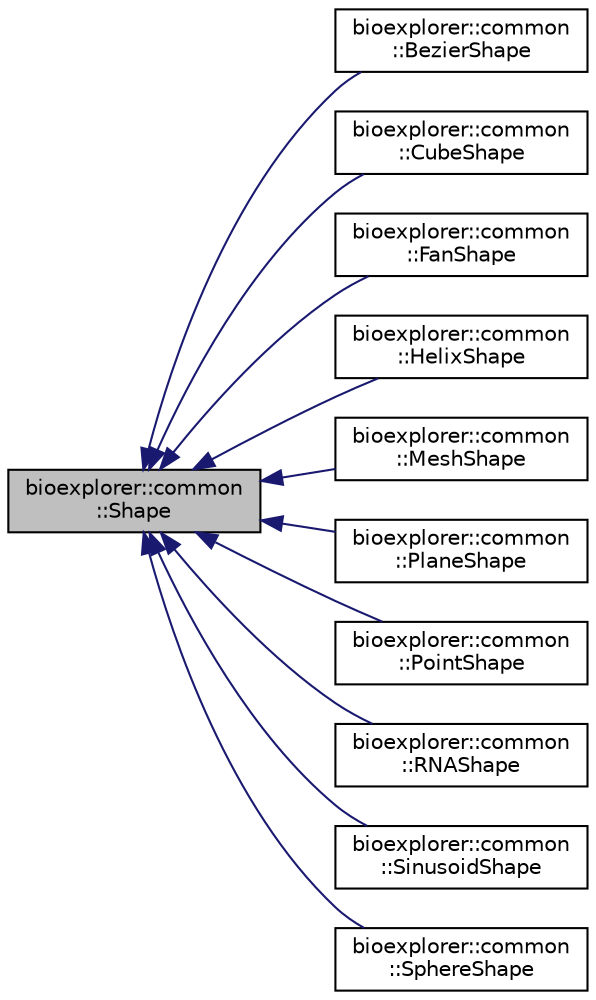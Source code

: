 digraph "bioexplorer::common::Shape"
{
 // LATEX_PDF_SIZE
  edge [fontname="Helvetica",fontsize="10",labelfontname="Helvetica",labelfontsize="10"];
  node [fontname="Helvetica",fontsize="10",shape=record];
  rankdir="LR";
  Node1 [label="bioexplorer::common\l::Shape",height=0.2,width=0.4,color="black", fillcolor="grey75", style="filled", fontcolor="black",tooltip="The shape class allows the creation of 3D shapes generated by a number of element instances...."];
  Node1 -> Node2 [dir="back",color="midnightblue",fontsize="10",style="solid",fontname="Helvetica"];
  Node2 [label="bioexplorer::common\l::BezierShape",height=0.2,width=0.4,color="black", fillcolor="white", style="filled",URL="$d2/d30/classbioexplorer_1_1common_1_1BezierShape.html",tooltip=" "];
  Node1 -> Node3 [dir="back",color="midnightblue",fontsize="10",style="solid",fontname="Helvetica"];
  Node3 [label="bioexplorer::common\l::CubeShape",height=0.2,width=0.4,color="black", fillcolor="white", style="filled",URL="$d5/dd3/classbioexplorer_1_1common_1_1CubeShape.html",tooltip=" "];
  Node1 -> Node4 [dir="back",color="midnightblue",fontsize="10",style="solid",fontname="Helvetica"];
  Node4 [label="bioexplorer::common\l::FanShape",height=0.2,width=0.4,color="black", fillcolor="white", style="filled",URL="$dc/d3d/classbioexplorer_1_1common_1_1FanShape.html",tooltip=" "];
  Node1 -> Node5 [dir="back",color="midnightblue",fontsize="10",style="solid",fontname="Helvetica"];
  Node5 [label="bioexplorer::common\l::HelixShape",height=0.2,width=0.4,color="black", fillcolor="white", style="filled",URL="$de/d5f/classbioexplorer_1_1common_1_1HelixShape.html",tooltip=" "];
  Node1 -> Node6 [dir="back",color="midnightblue",fontsize="10",style="solid",fontname="Helvetica"];
  Node6 [label="bioexplorer::common\l::MeshShape",height=0.2,width=0.4,color="black", fillcolor="white", style="filled",URL="$df/d25/classbioexplorer_1_1common_1_1MeshShape.html",tooltip=" "];
  Node1 -> Node7 [dir="back",color="midnightblue",fontsize="10",style="solid",fontname="Helvetica"];
  Node7 [label="bioexplorer::common\l::PlaneShape",height=0.2,width=0.4,color="black", fillcolor="white", style="filled",URL="$d8/d3b/classbioexplorer_1_1common_1_1PlaneShape.html",tooltip=" "];
  Node1 -> Node8 [dir="back",color="midnightblue",fontsize="10",style="solid",fontname="Helvetica"];
  Node8 [label="bioexplorer::common\l::PointShape",height=0.2,width=0.4,color="black", fillcolor="white", style="filled",URL="$d7/d5c/classbioexplorer_1_1common_1_1PointShape.html",tooltip=" "];
  Node1 -> Node9 [dir="back",color="midnightblue",fontsize="10",style="solid",fontname="Helvetica"];
  Node9 [label="bioexplorer::common\l::RNAShape",height=0.2,width=0.4,color="black", fillcolor="white", style="filled",URL="$d4/dc3/classbioexplorer_1_1common_1_1RNAShape.html",tooltip=" "];
  Node1 -> Node10 [dir="back",color="midnightblue",fontsize="10",style="solid",fontname="Helvetica"];
  Node10 [label="bioexplorer::common\l::SinusoidShape",height=0.2,width=0.4,color="black", fillcolor="white", style="filled",URL="$d4/d37/classbioexplorer_1_1common_1_1SinusoidShape.html",tooltip=" "];
  Node1 -> Node11 [dir="back",color="midnightblue",fontsize="10",style="solid",fontname="Helvetica"];
  Node11 [label="bioexplorer::common\l::SphereShape",height=0.2,width=0.4,color="black", fillcolor="white", style="filled",URL="$d5/d1a/classbioexplorer_1_1common_1_1SphereShape.html",tooltip=" "];
}
